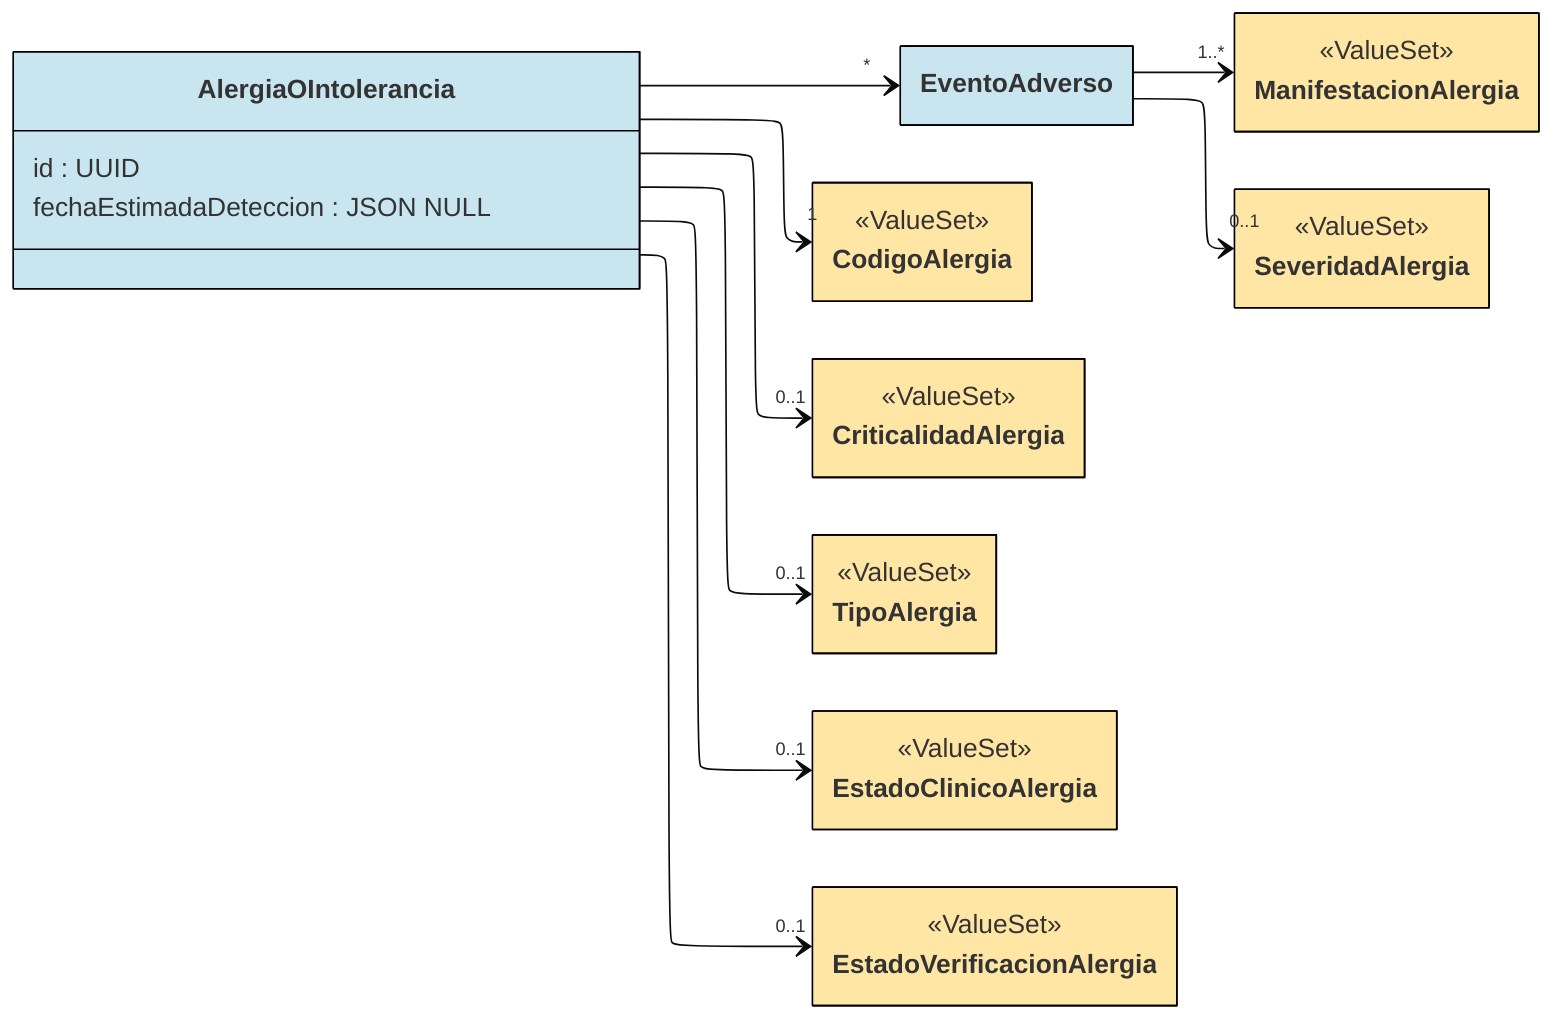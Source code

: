 ---
config:
  layout: elk
  theme: base
  class:
    hideEmptyMembersBox: true
  themeVariables:
    primaryBorderColor: "#000000"
    primaryColor: "#C9E6F0"
---

classDiagram
direction LR

class AlergiaOIntolerancia {
  id : UUID
  fechaEstimadaDeteccion : JSON NULL
}

class EventoAdverso { }

class ManifestacionAlergia { <<ValueSet>> }

class SeveridadAlergia { <<ValueSet>> }

class CodigoAlergia { <<ValueSet>> }

class CriticalidadAlergia { <<ValueSet>> }

class TipoAlergia { <<ValueSet>> }

class EstadoClinicoAlergia { <<ValueSet>> }

class EstadoVerificacionAlergia { <<ValueSet>> }


EventoAdverso --> "1..*" ManifestacionAlergia
EventoAdverso --> "0..1" SeveridadAlergia

AlergiaOIntolerancia --> "*" EventoAdverso

AlergiaOIntolerancia --> "1" CodigoAlergia


AlergiaOIntolerancia --> "0..1" CriticalidadAlergia

AlergiaOIntolerancia --> "0..1" TipoAlergia

AlergiaOIntolerancia --> "0..1" EstadoClinicoAlergia

AlergiaOIntolerancia --> "0..1" EstadoVerificacionAlergia
%% AlergiaOIntolerancia ..> "1" Paciente

style ManifestacionAlergia fill:#FFE6A5
style SeveridadAlergia fill:#FFE6A5
style CodigoAlergia fill:#FFE6A5
style CriticalidadAlergia fill:#FFE6A5
style TipoAlergia fill:#FFE6A5
style EstadoClinicoAlergia fill:#FFE6A5
style EstadoVerificacionAlergia fill:#FFE6A5

link ManifestacionAlergia "https://hl7.org/fhir/R4/valueset-clinical-findings.html"
link SeveridadAlergia "https://hl7.org/fhir/R4/valueset-reaction-event-severity.html"
link CodigoAlergia "https://hl7.org/fhir/R4/valueset-allergyintolerance-code.html"
link CriticalidadAlergia "https://hl7.org/fhir/R4/valueset-allergy-intolerance-criticality.html"
link TipoAlergia "https://hl7.org/fhir/R4/valueset-allergy-intolerance-type.html"
link EstadoClinicoAlergia "https://hl7.org/fhir/R4/valueset-allergyintolerance-clinical.html"
link EstadoVerificacionAlergia "https://hl7.org/fhir/R4/valueset-allergyintolerance-verification.html"